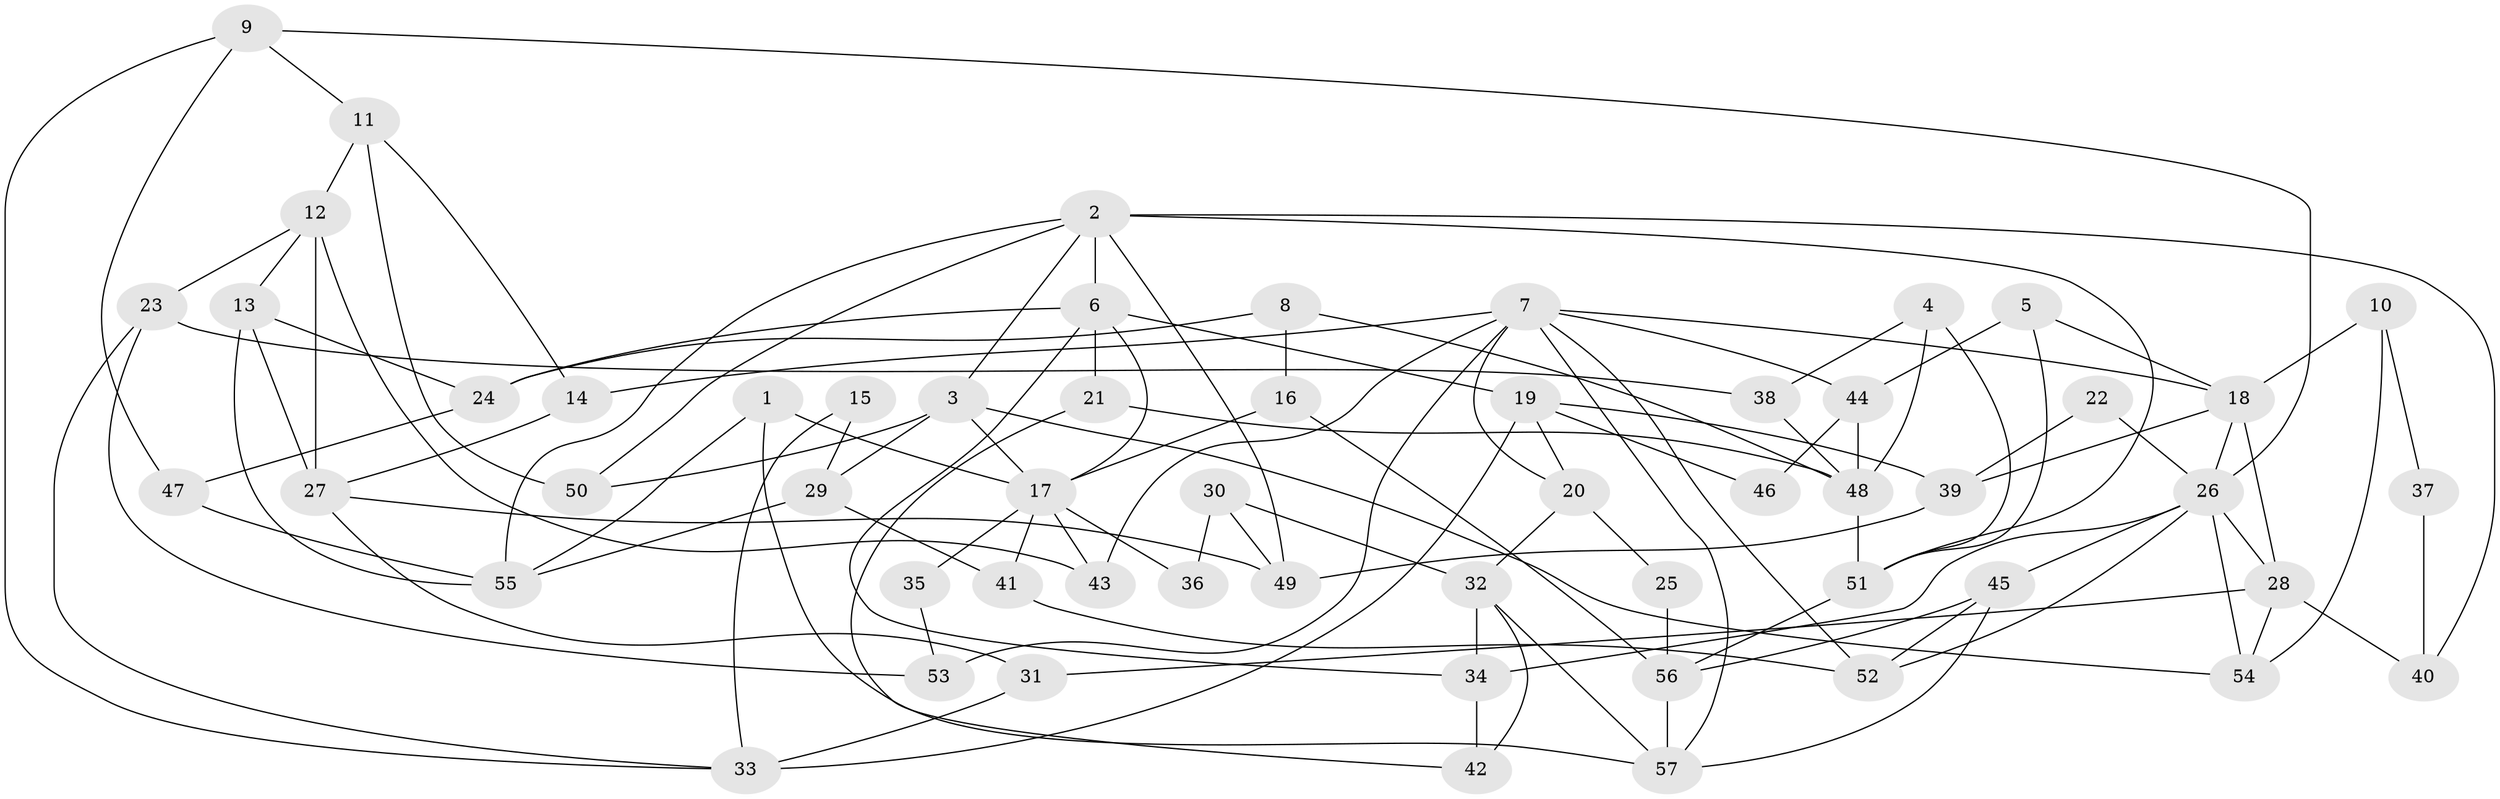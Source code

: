 // Generated by graph-tools (version 1.1) at 2025/02/03/09/25 03:02:10]
// undirected, 57 vertices, 114 edges
graph export_dot {
graph [start="1"]
  node [color=gray90,style=filled];
  1;
  2;
  3;
  4;
  5;
  6;
  7;
  8;
  9;
  10;
  11;
  12;
  13;
  14;
  15;
  16;
  17;
  18;
  19;
  20;
  21;
  22;
  23;
  24;
  25;
  26;
  27;
  28;
  29;
  30;
  31;
  32;
  33;
  34;
  35;
  36;
  37;
  38;
  39;
  40;
  41;
  42;
  43;
  44;
  45;
  46;
  47;
  48;
  49;
  50;
  51;
  52;
  53;
  54;
  55;
  56;
  57;
  1 -- 55;
  1 -- 17;
  1 -- 57;
  2 -- 3;
  2 -- 49;
  2 -- 6;
  2 -- 40;
  2 -- 50;
  2 -- 51;
  2 -- 55;
  3 -- 17;
  3 -- 54;
  3 -- 29;
  3 -- 50;
  4 -- 48;
  4 -- 51;
  4 -- 38;
  5 -- 18;
  5 -- 44;
  5 -- 51;
  6 -- 34;
  6 -- 17;
  6 -- 19;
  6 -- 21;
  6 -- 24;
  7 -- 57;
  7 -- 14;
  7 -- 18;
  7 -- 20;
  7 -- 43;
  7 -- 44;
  7 -- 52;
  7 -- 53;
  8 -- 24;
  8 -- 16;
  8 -- 48;
  9 -- 26;
  9 -- 33;
  9 -- 11;
  9 -- 47;
  10 -- 18;
  10 -- 54;
  10 -- 37;
  11 -- 50;
  11 -- 12;
  11 -- 14;
  12 -- 13;
  12 -- 23;
  12 -- 27;
  12 -- 43;
  13 -- 24;
  13 -- 55;
  13 -- 27;
  14 -- 27;
  15 -- 33;
  15 -- 29;
  16 -- 17;
  16 -- 56;
  17 -- 43;
  17 -- 35;
  17 -- 36;
  17 -- 41;
  18 -- 26;
  18 -- 28;
  18 -- 39;
  19 -- 33;
  19 -- 20;
  19 -- 39;
  19 -- 46;
  20 -- 25;
  20 -- 32;
  21 -- 48;
  21 -- 42;
  22 -- 26;
  22 -- 39;
  23 -- 38;
  23 -- 33;
  23 -- 53;
  24 -- 47;
  25 -- 56;
  26 -- 52;
  26 -- 45;
  26 -- 28;
  26 -- 34;
  26 -- 54;
  27 -- 31;
  27 -- 49;
  28 -- 31;
  28 -- 40;
  28 -- 54;
  29 -- 41;
  29 -- 55;
  30 -- 49;
  30 -- 32;
  30 -- 36;
  31 -- 33;
  32 -- 34;
  32 -- 42;
  32 -- 57;
  34 -- 42;
  35 -- 53;
  37 -- 40;
  38 -- 48;
  39 -- 49;
  41 -- 52;
  44 -- 48;
  44 -- 46;
  45 -- 57;
  45 -- 56;
  45 -- 52;
  47 -- 55;
  48 -- 51;
  51 -- 56;
  56 -- 57;
}
